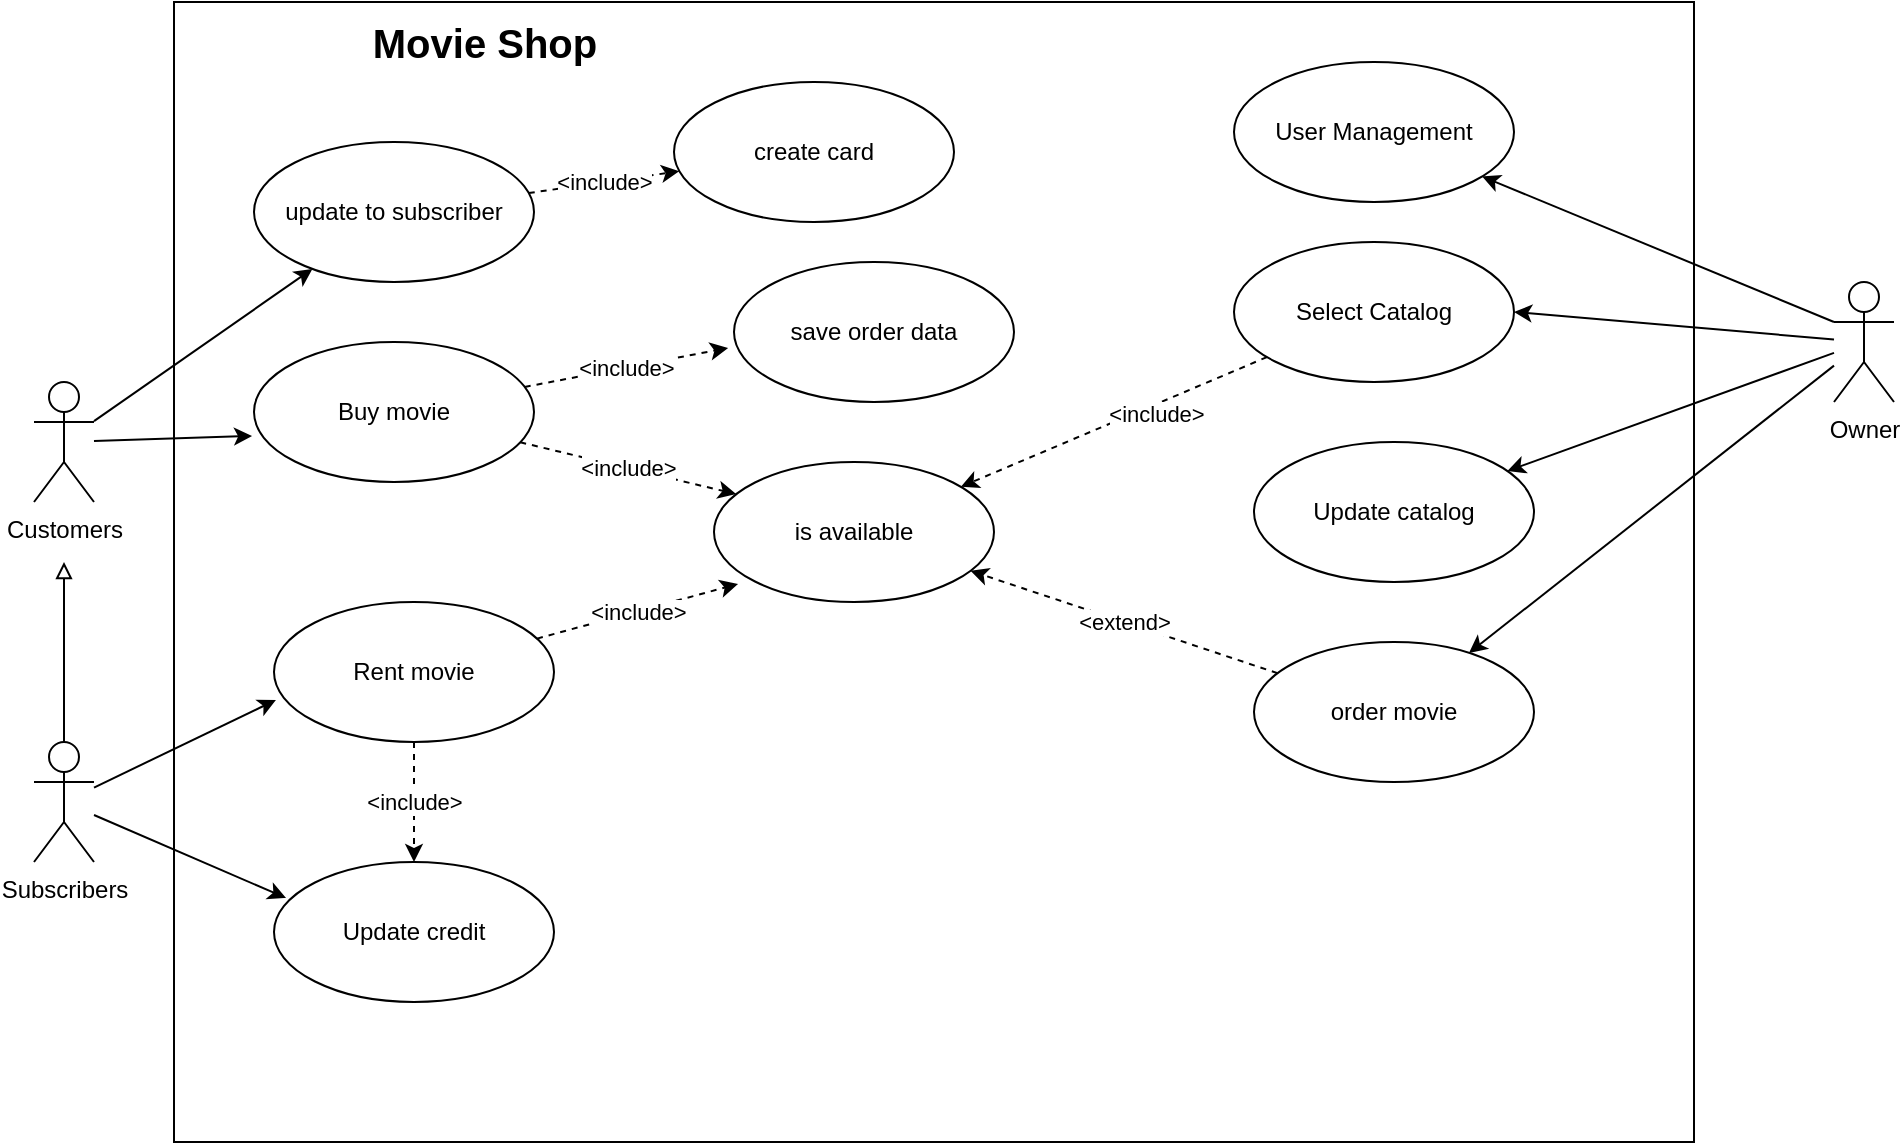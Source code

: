 <mxfile version="14.8.4" type="github">
  <diagram id="7lI5rm3Gz4QECE8pUTld" name="Page-1">
    <mxGraphModel dx="1422" dy="740" grid="1" gridSize="10" guides="1" tooltips="1" connect="1" arrows="1" fold="1" page="1" pageScale="1" pageWidth="827" pageHeight="1169" math="0" shadow="0">
      <root>
        <mxCell id="0" />
        <mxCell id="1" parent="0" />
        <mxCell id="fBw6u96Ve8TeAr1sNsXb-24" value="" style="rounded=0;whiteSpace=wrap;html=1;verticalAlign=middle;" vertex="1" parent="1">
          <mxGeometry x="120" y="10" width="760" height="570" as="geometry" />
        </mxCell>
        <mxCell id="fBw6u96Ve8TeAr1sNsXb-9" style="edgeStyle=none;rounded=0;orthogonalLoop=1;jettySize=auto;html=1;entryX=-0.007;entryY=0.671;entryDx=0;entryDy=0;entryPerimeter=0;startArrow=none;startFill=0;endArrow=classic;endFill=1;" edge="1" parent="1" source="fBw6u96Ve8TeAr1sNsXb-1" target="fBw6u96Ve8TeAr1sNsXb-4">
          <mxGeometry relative="1" as="geometry" />
        </mxCell>
        <mxCell id="fBw6u96Ve8TeAr1sNsXb-12" style="edgeStyle=none;rounded=0;orthogonalLoop=1;jettySize=auto;html=1;startArrow=none;startFill=0;endArrow=classic;endFill=1;" edge="1" parent="1" source="fBw6u96Ve8TeAr1sNsXb-1" target="fBw6u96Ve8TeAr1sNsXb-11">
          <mxGeometry relative="1" as="geometry" />
        </mxCell>
        <mxCell id="fBw6u96Ve8TeAr1sNsXb-1" value="Customers" style="shape=umlActor;verticalLabelPosition=bottom;verticalAlign=top;html=1;" vertex="1" parent="1">
          <mxGeometry x="50" y="200" width="30" height="60" as="geometry" />
        </mxCell>
        <mxCell id="fBw6u96Ve8TeAr1sNsXb-3" style="edgeStyle=none;rounded=0;orthogonalLoop=1;jettySize=auto;html=1;startArrow=none;startFill=0;endArrow=block;endFill=0;" edge="1" parent="1" source="fBw6u96Ve8TeAr1sNsXb-2">
          <mxGeometry relative="1" as="geometry">
            <mxPoint x="65" y="290" as="targetPoint" />
          </mxGeometry>
        </mxCell>
        <mxCell id="fBw6u96Ve8TeAr1sNsXb-8" style="edgeStyle=none;rounded=0;orthogonalLoop=1;jettySize=auto;html=1;entryX=0.007;entryY=0.7;entryDx=0;entryDy=0;entryPerimeter=0;startArrow=none;startFill=0;endArrow=classic;endFill=1;" edge="1" parent="1" source="fBw6u96Ve8TeAr1sNsXb-2" target="fBw6u96Ve8TeAr1sNsXb-5">
          <mxGeometry relative="1" as="geometry" />
        </mxCell>
        <mxCell id="fBw6u96Ve8TeAr1sNsXb-16" style="edgeStyle=none;rounded=0;orthogonalLoop=1;jettySize=auto;html=1;entryX=0.043;entryY=0.257;entryDx=0;entryDy=0;entryPerimeter=0;startArrow=none;startFill=0;endArrow=classic;endFill=1;" edge="1" parent="1" source="fBw6u96Ve8TeAr1sNsXb-2" target="fBw6u96Ve8TeAr1sNsXb-6">
          <mxGeometry relative="1" as="geometry">
            <mxPoint x="173.02" y="444" as="targetPoint" />
          </mxGeometry>
        </mxCell>
        <mxCell id="fBw6u96Ve8TeAr1sNsXb-2" value="Subscribers" style="shape=umlActor;verticalLabelPosition=bottom;verticalAlign=top;html=1;" vertex="1" parent="1">
          <mxGeometry x="50" y="380" width="30" height="60" as="geometry" />
        </mxCell>
        <mxCell id="fBw6u96Ve8TeAr1sNsXb-17" value="&amp;lt;include&amp;gt;" style="edgeStyle=none;rounded=0;orthogonalLoop=1;jettySize=auto;html=1;entryX=0.079;entryY=0.229;entryDx=0;entryDy=0;entryPerimeter=0;startArrow=none;startFill=0;endArrow=classic;endFill=1;dashed=1;" edge="1" parent="1" source="fBw6u96Ve8TeAr1sNsXb-4" target="fBw6u96Ve8TeAr1sNsXb-10">
          <mxGeometry relative="1" as="geometry" />
        </mxCell>
        <mxCell id="fBw6u96Ve8TeAr1sNsXb-22" value="&amp;lt;include&amp;gt;" style="edgeStyle=none;rounded=0;orthogonalLoop=1;jettySize=auto;html=1;entryX=-0.021;entryY=0.614;entryDx=0;entryDy=0;entryPerimeter=0;dashed=1;startArrow=none;startFill=0;endArrow=classic;endFill=1;" edge="1" parent="1" source="fBw6u96Ve8TeAr1sNsXb-4" target="fBw6u96Ve8TeAr1sNsXb-21">
          <mxGeometry relative="1" as="geometry" />
        </mxCell>
        <mxCell id="fBw6u96Ve8TeAr1sNsXb-4" value="Buy movie" style="ellipse;whiteSpace=wrap;html=1;verticalAlign=middle;" vertex="1" parent="1">
          <mxGeometry x="160" y="180" width="140" height="70" as="geometry" />
        </mxCell>
        <mxCell id="fBw6u96Ve8TeAr1sNsXb-7" value="&amp;lt;include&amp;gt;" style="edgeStyle=none;rounded=0;orthogonalLoop=1;jettySize=auto;html=1;entryX=0.5;entryY=0;entryDx=0;entryDy=0;startArrow=none;startFill=0;endArrow=classic;endFill=1;dashed=1;" edge="1" parent="1" source="fBw6u96Ve8TeAr1sNsXb-5" target="fBw6u96Ve8TeAr1sNsXb-6">
          <mxGeometry relative="1" as="geometry" />
        </mxCell>
        <mxCell id="fBw6u96Ve8TeAr1sNsXb-18" value="&amp;lt;include&amp;gt;" style="edgeStyle=none;rounded=0;orthogonalLoop=1;jettySize=auto;html=1;entryX=0.086;entryY=0.871;entryDx=0;entryDy=0;entryPerimeter=0;dashed=1;startArrow=none;startFill=0;endArrow=classic;endFill=1;" edge="1" parent="1" source="fBw6u96Ve8TeAr1sNsXb-5" target="fBw6u96Ve8TeAr1sNsXb-10">
          <mxGeometry relative="1" as="geometry" />
        </mxCell>
        <mxCell id="fBw6u96Ve8TeAr1sNsXb-5" value="Rent movie" style="ellipse;whiteSpace=wrap;html=1;verticalAlign=middle;" vertex="1" parent="1">
          <mxGeometry x="170" y="310" width="140" height="70" as="geometry" />
        </mxCell>
        <mxCell id="fBw6u96Ve8TeAr1sNsXb-6" value="Update credit" style="ellipse;whiteSpace=wrap;html=1;verticalAlign=middle;" vertex="1" parent="1">
          <mxGeometry x="170" y="440" width="140" height="70" as="geometry" />
        </mxCell>
        <mxCell id="fBw6u96Ve8TeAr1sNsXb-10" value="is available" style="ellipse;whiteSpace=wrap;html=1;verticalAlign=middle;" vertex="1" parent="1">
          <mxGeometry x="390" y="240" width="140" height="70" as="geometry" />
        </mxCell>
        <mxCell id="fBw6u96Ve8TeAr1sNsXb-14" value="&amp;lt;include&amp;gt;" style="edgeStyle=none;rounded=0;orthogonalLoop=1;jettySize=auto;html=1;startArrow=none;startFill=0;endArrow=classic;endFill=1;dashed=1;" edge="1" parent="1" source="fBw6u96Ve8TeAr1sNsXb-11" target="fBw6u96Ve8TeAr1sNsXb-13">
          <mxGeometry relative="1" as="geometry" />
        </mxCell>
        <mxCell id="fBw6u96Ve8TeAr1sNsXb-11" value="update to subscriber" style="ellipse;whiteSpace=wrap;html=1;verticalAlign=middle;" vertex="1" parent="1">
          <mxGeometry x="160" y="80" width="140" height="70" as="geometry" />
        </mxCell>
        <mxCell id="fBw6u96Ve8TeAr1sNsXb-13" value="create card" style="ellipse;whiteSpace=wrap;html=1;verticalAlign=middle;" vertex="1" parent="1">
          <mxGeometry x="370" y="50" width="140" height="70" as="geometry" />
        </mxCell>
        <mxCell id="fBw6u96Ve8TeAr1sNsXb-20" value="&amp;lt;extend&amp;gt;" style="edgeStyle=none;rounded=0;orthogonalLoop=1;jettySize=auto;html=1;dashed=1;startArrow=none;startFill=0;endArrow=classic;endFill=1;" edge="1" parent="1" source="fBw6u96Ve8TeAr1sNsXb-19" target="fBw6u96Ve8TeAr1sNsXb-10">
          <mxGeometry relative="1" as="geometry" />
        </mxCell>
        <mxCell id="fBw6u96Ve8TeAr1sNsXb-19" value="order movie" style="ellipse;whiteSpace=wrap;html=1;verticalAlign=middle;" vertex="1" parent="1">
          <mxGeometry x="660" y="330" width="140" height="70" as="geometry" />
        </mxCell>
        <mxCell id="fBw6u96Ve8TeAr1sNsXb-21" value="save order data" style="ellipse;whiteSpace=wrap;html=1;verticalAlign=middle;" vertex="1" parent="1">
          <mxGeometry x="400" y="140" width="140" height="70" as="geometry" />
        </mxCell>
        <mxCell id="fBw6u96Ve8TeAr1sNsXb-25" value="&lt;font style=&quot;font-size: 20px&quot;&gt;&lt;b&gt;Movie Shop&lt;/b&gt;&lt;/font&gt;" style="text;html=1;align=center;verticalAlign=middle;resizable=0;points=[];autosize=1;strokeColor=none;" vertex="1" parent="1">
          <mxGeometry x="210" y="20" width="130" height="20" as="geometry" />
        </mxCell>
        <mxCell id="fBw6u96Ve8TeAr1sNsXb-32" style="edgeStyle=none;rounded=0;orthogonalLoop=1;jettySize=auto;html=1;exitX=0;exitY=0.333;exitDx=0;exitDy=0;exitPerimeter=0;startArrow=none;startFill=0;endArrow=classic;endFill=1;" edge="1" parent="1" source="fBw6u96Ve8TeAr1sNsXb-26" target="fBw6u96Ve8TeAr1sNsXb-28">
          <mxGeometry relative="1" as="geometry" />
        </mxCell>
        <mxCell id="fBw6u96Ve8TeAr1sNsXb-33" style="edgeStyle=none;rounded=0;orthogonalLoop=1;jettySize=auto;html=1;startArrow=none;startFill=0;endArrow=classic;endFill=1;" edge="1" parent="1" source="fBw6u96Ve8TeAr1sNsXb-26" target="fBw6u96Ve8TeAr1sNsXb-19">
          <mxGeometry relative="1" as="geometry" />
        </mxCell>
        <mxCell id="fBw6u96Ve8TeAr1sNsXb-34" style="edgeStyle=none;rounded=0;orthogonalLoop=1;jettySize=auto;html=1;startArrow=none;startFill=0;endArrow=classic;endFill=1;" edge="1" parent="1" source="fBw6u96Ve8TeAr1sNsXb-26" target="fBw6u96Ve8TeAr1sNsXb-27">
          <mxGeometry relative="1" as="geometry" />
        </mxCell>
        <mxCell id="fBw6u96Ve8TeAr1sNsXb-35" style="edgeStyle=none;rounded=0;orthogonalLoop=1;jettySize=auto;html=1;entryX=1;entryY=0.5;entryDx=0;entryDy=0;startArrow=none;startFill=0;endArrow=classic;endFill=1;" edge="1" parent="1" source="fBw6u96Ve8TeAr1sNsXb-26" target="fBw6u96Ve8TeAr1sNsXb-29">
          <mxGeometry relative="1" as="geometry" />
        </mxCell>
        <mxCell id="fBw6u96Ve8TeAr1sNsXb-26" value="Owner" style="shape=umlActor;verticalLabelPosition=bottom;verticalAlign=top;html=1;outlineConnect=0;" vertex="1" parent="1">
          <mxGeometry x="950" y="150" width="30" height="60" as="geometry" />
        </mxCell>
        <mxCell id="fBw6u96Ve8TeAr1sNsXb-27" value="Update catalog" style="ellipse;whiteSpace=wrap;html=1;verticalAlign=middle;" vertex="1" parent="1">
          <mxGeometry x="660" y="230" width="140" height="70" as="geometry" />
        </mxCell>
        <mxCell id="fBw6u96Ve8TeAr1sNsXb-28" value="User Management" style="ellipse;whiteSpace=wrap;html=1;verticalAlign=middle;" vertex="1" parent="1">
          <mxGeometry x="650" y="40" width="140" height="70" as="geometry" />
        </mxCell>
        <mxCell id="fBw6u96Ve8TeAr1sNsXb-30" style="edgeStyle=none;rounded=0;orthogonalLoop=1;jettySize=auto;html=1;dashed=1;startArrow=none;startFill=0;endArrow=classic;endFill=1;" edge="1" parent="1" source="fBw6u96Ve8TeAr1sNsXb-29" target="fBw6u96Ve8TeAr1sNsXb-10">
          <mxGeometry relative="1" as="geometry" />
        </mxCell>
        <mxCell id="fBw6u96Ve8TeAr1sNsXb-31" value="&amp;lt;include&amp;gt;" style="edgeLabel;html=1;align=center;verticalAlign=middle;resizable=0;points=[];" vertex="1" connectable="0" parent="fBw6u96Ve8TeAr1sNsXb-30">
          <mxGeometry x="-0.256" y="4" relative="1" as="geometry">
            <mxPoint as="offset" />
          </mxGeometry>
        </mxCell>
        <mxCell id="fBw6u96Ve8TeAr1sNsXb-29" value="Select Catalog" style="ellipse;whiteSpace=wrap;html=1;verticalAlign=middle;" vertex="1" parent="1">
          <mxGeometry x="650" y="130" width="140" height="70" as="geometry" />
        </mxCell>
      </root>
    </mxGraphModel>
  </diagram>
</mxfile>
